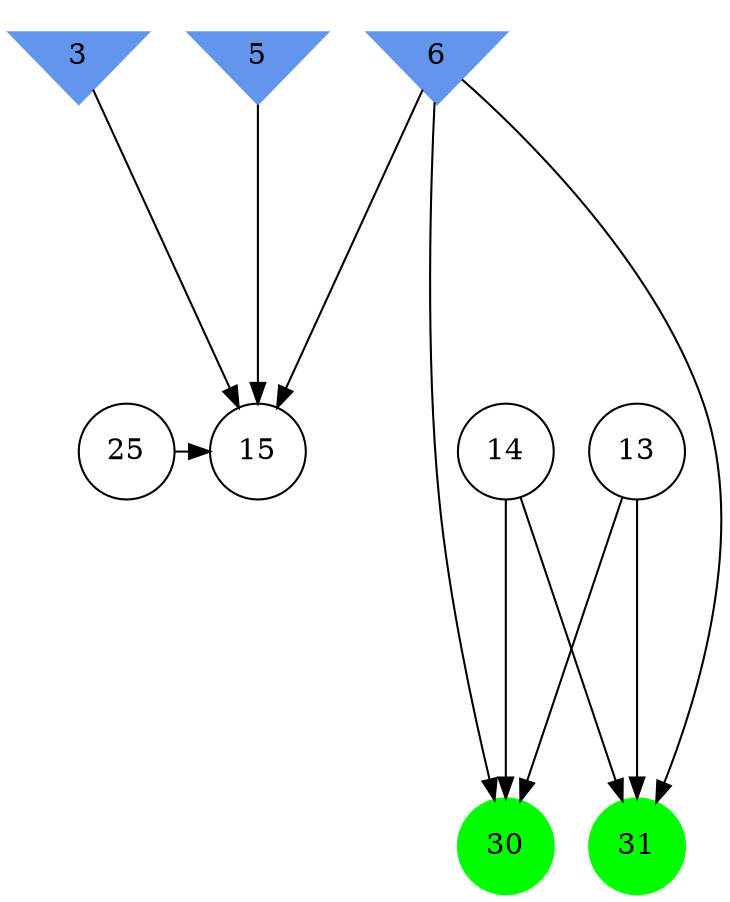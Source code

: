 digraph brain {
	ranksep=2.0;
	3 [shape=invtriangle,style=filled,color=cornflowerblue];
	5 [shape=invtriangle,style=filled,color=cornflowerblue];
	6 [shape=invtriangle,style=filled,color=cornflowerblue];
	13 [shape=circle,color=black];
	14 [shape=circle,color=black];
	15 [shape=circle,color=black];
	25 [shape=circle,color=black];
	30 [shape=circle,style=filled,color=green];
	31 [shape=circle,style=filled,color=green];
	3	->	15;
	5	->	15;
	25	->	15;
	6	->	15;
	6	->	31;
	6	->	30;
	13	->	31;
	13	->	30;
	14	->	31;
	14	->	30;
	{ rank=same; 3; 5; 6; }
	{ rank=same; 13; 14; 15; 25; }
	{ rank=same; 30; 31; }
}
